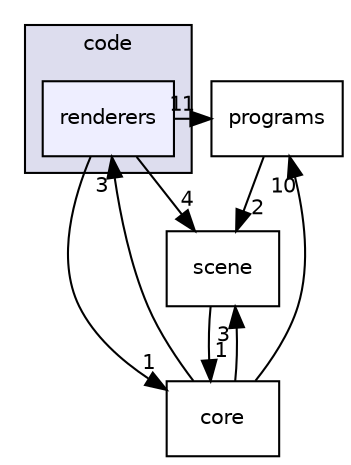 digraph "C:/Users/Jose/Documents/Projects/VCTRenderer/engine/assets/code/renderers" {
  compound=true
  node [ fontsize="10", fontname="Helvetica"];
  edge [ labelfontsize="10", labelfontname="Helvetica"];
  subgraph clusterdir_07212b3ff73bb874481ebcc4d19ddc13 {
    graph [ bgcolor="#ddddee", pencolor="black", label="code" fontname="Helvetica", fontsize="10", URL="dir_07212b3ff73bb874481ebcc4d19ddc13.html"]
  dir_0b1046d8da40a570df51a1ed10004ba1 [shape=box, label="renderers", style="filled", fillcolor="#eeeeff", pencolor="black", URL="dir_0b1046d8da40a570df51a1ed10004ba1.html"];
  }
  dir_9bccbd6539c16f1093bc23751aeae03a [shape=box label="programs" URL="dir_9bccbd6539c16f1093bc23751aeae03a.html"];
  dir_a0e47c104ecd6c0b6dccb5f33d071508 [shape=box label="core" URL="dir_a0e47c104ecd6c0b6dccb5f33d071508.html"];
  dir_c4b2e6fa44e5132327cff5b3242dfb0d [shape=box label="scene" URL="dir_c4b2e6fa44e5132327cff5b3242dfb0d.html"];
  dir_9bccbd6539c16f1093bc23751aeae03a->dir_c4b2e6fa44e5132327cff5b3242dfb0d [headlabel="2", labeldistance=1.5 headhref="dir_000005_000010.html"];
  dir_0b1046d8da40a570df51a1ed10004ba1->dir_9bccbd6539c16f1093bc23751aeae03a [headlabel="11", labeldistance=1.5 headhref="dir_000006_000005.html"];
  dir_0b1046d8da40a570df51a1ed10004ba1->dir_a0e47c104ecd6c0b6dccb5f33d071508 [headlabel="1", labeldistance=1.5 headhref="dir_000006_000007.html"];
  dir_0b1046d8da40a570df51a1ed10004ba1->dir_c4b2e6fa44e5132327cff5b3242dfb0d [headlabel="4", labeldistance=1.5 headhref="dir_000006_000010.html"];
  dir_a0e47c104ecd6c0b6dccb5f33d071508->dir_9bccbd6539c16f1093bc23751aeae03a [headlabel="10", labeldistance=1.5 headhref="dir_000007_000005.html"];
  dir_a0e47c104ecd6c0b6dccb5f33d071508->dir_0b1046d8da40a570df51a1ed10004ba1 [headlabel="3", labeldistance=1.5 headhref="dir_000007_000006.html"];
  dir_a0e47c104ecd6c0b6dccb5f33d071508->dir_c4b2e6fa44e5132327cff5b3242dfb0d [headlabel="3", labeldistance=1.5 headhref="dir_000007_000010.html"];
  dir_c4b2e6fa44e5132327cff5b3242dfb0d->dir_a0e47c104ecd6c0b6dccb5f33d071508 [headlabel="1", labeldistance=1.5 headhref="dir_000010_000007.html"];
}
